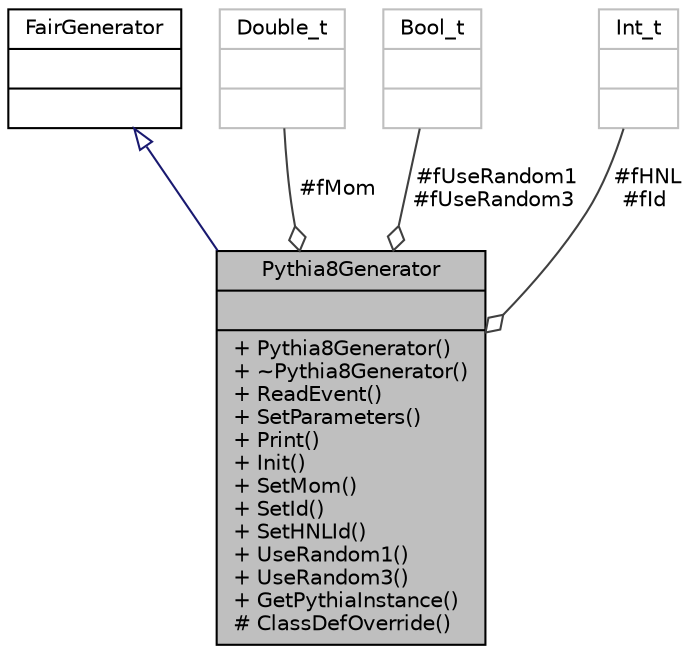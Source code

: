 digraph "Pythia8Generator"
{
 // INTERACTIVE_SVG=YES
  bgcolor="transparent";
  edge [fontname="Helvetica",fontsize="10",labelfontname="Helvetica",labelfontsize="10"];
  node [fontname="Helvetica",fontsize="10",shape=record];
  Node1 [label="{Pythia8Generator\n||+ Pythia8Generator()\l+ ~Pythia8Generator()\l+ ReadEvent()\l+ SetParameters()\l+ Print()\l+ Init()\l+ SetMom()\l+ SetId()\l+ SetHNLId()\l+ UseRandom1()\l+ UseRandom3()\l+ GetPythiaInstance()\l# ClassDefOverride()\l}",height=0.2,width=0.4,color="black", fillcolor="grey75", style="filled" fontcolor="black"];
  Node2 -> Node1 [dir="back",color="midnightblue",fontsize="10",style="solid",arrowtail="onormal",fontname="Helvetica"];
  Node2 [label="{FairGenerator\n||}",height=0.2,width=0.4,color="black",URL="$df/d40/classFairGenerator.html"];
  Node3 -> Node1 [color="grey25",fontsize="10",style="solid",label=" #fMom" ,arrowhead="odiamond",fontname="Helvetica"];
  Node3 [label="{Double_t\n||}",height=0.2,width=0.4,color="grey75"];
  Node4 -> Node1 [color="grey25",fontsize="10",style="solid",label=" #fUseRandom1\n#fUseRandom3" ,arrowhead="odiamond",fontname="Helvetica"];
  Node4 [label="{Bool_t\n||}",height=0.2,width=0.4,color="grey75"];
  Node5 -> Node1 [color="grey25",fontsize="10",style="solid",label=" #fHNL\n#fId" ,arrowhead="odiamond",fontname="Helvetica"];
  Node5 [label="{Int_t\n||}",height=0.2,width=0.4,color="grey75"];
}
